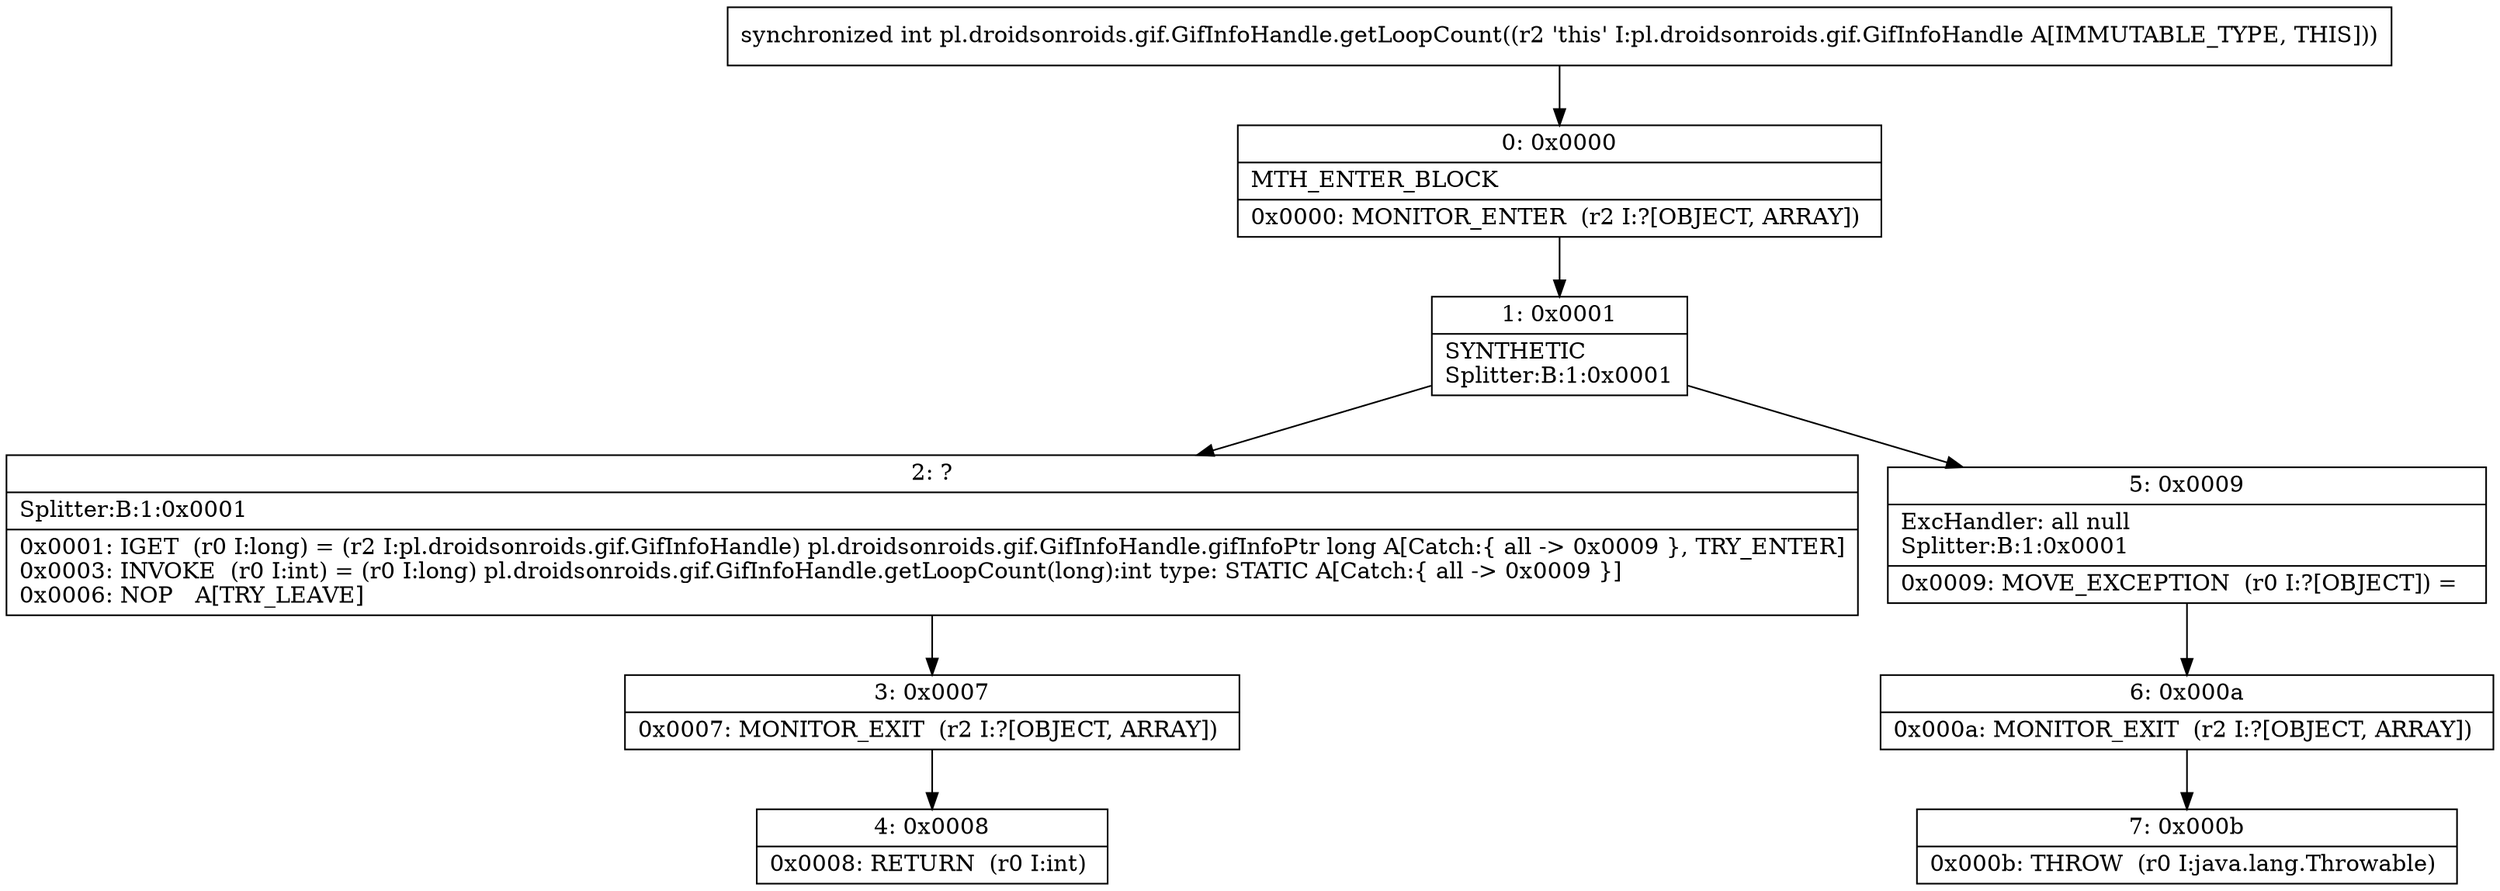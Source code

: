 digraph "CFG forpl.droidsonroids.gif.GifInfoHandle.getLoopCount()I" {
Node_0 [shape=record,label="{0\:\ 0x0000|MTH_ENTER_BLOCK\l|0x0000: MONITOR_ENTER  (r2 I:?[OBJECT, ARRAY]) \l}"];
Node_1 [shape=record,label="{1\:\ 0x0001|SYNTHETIC\lSplitter:B:1:0x0001\l}"];
Node_2 [shape=record,label="{2\:\ ?|Splitter:B:1:0x0001\l|0x0001: IGET  (r0 I:long) = (r2 I:pl.droidsonroids.gif.GifInfoHandle) pl.droidsonroids.gif.GifInfoHandle.gifInfoPtr long A[Catch:\{ all \-\> 0x0009 \}, TRY_ENTER]\l0x0003: INVOKE  (r0 I:int) = (r0 I:long) pl.droidsonroids.gif.GifInfoHandle.getLoopCount(long):int type: STATIC A[Catch:\{ all \-\> 0x0009 \}]\l0x0006: NOP   A[TRY_LEAVE]\l}"];
Node_3 [shape=record,label="{3\:\ 0x0007|0x0007: MONITOR_EXIT  (r2 I:?[OBJECT, ARRAY]) \l}"];
Node_4 [shape=record,label="{4\:\ 0x0008|0x0008: RETURN  (r0 I:int) \l}"];
Node_5 [shape=record,label="{5\:\ 0x0009|ExcHandler: all null\lSplitter:B:1:0x0001\l|0x0009: MOVE_EXCEPTION  (r0 I:?[OBJECT]) =  \l}"];
Node_6 [shape=record,label="{6\:\ 0x000a|0x000a: MONITOR_EXIT  (r2 I:?[OBJECT, ARRAY]) \l}"];
Node_7 [shape=record,label="{7\:\ 0x000b|0x000b: THROW  (r0 I:java.lang.Throwable) \l}"];
MethodNode[shape=record,label="{synchronized int pl.droidsonroids.gif.GifInfoHandle.getLoopCount((r2 'this' I:pl.droidsonroids.gif.GifInfoHandle A[IMMUTABLE_TYPE, THIS])) }"];
MethodNode -> Node_0;
Node_0 -> Node_1;
Node_1 -> Node_2;
Node_1 -> Node_5;
Node_2 -> Node_3;
Node_3 -> Node_4;
Node_5 -> Node_6;
Node_6 -> Node_7;
}

